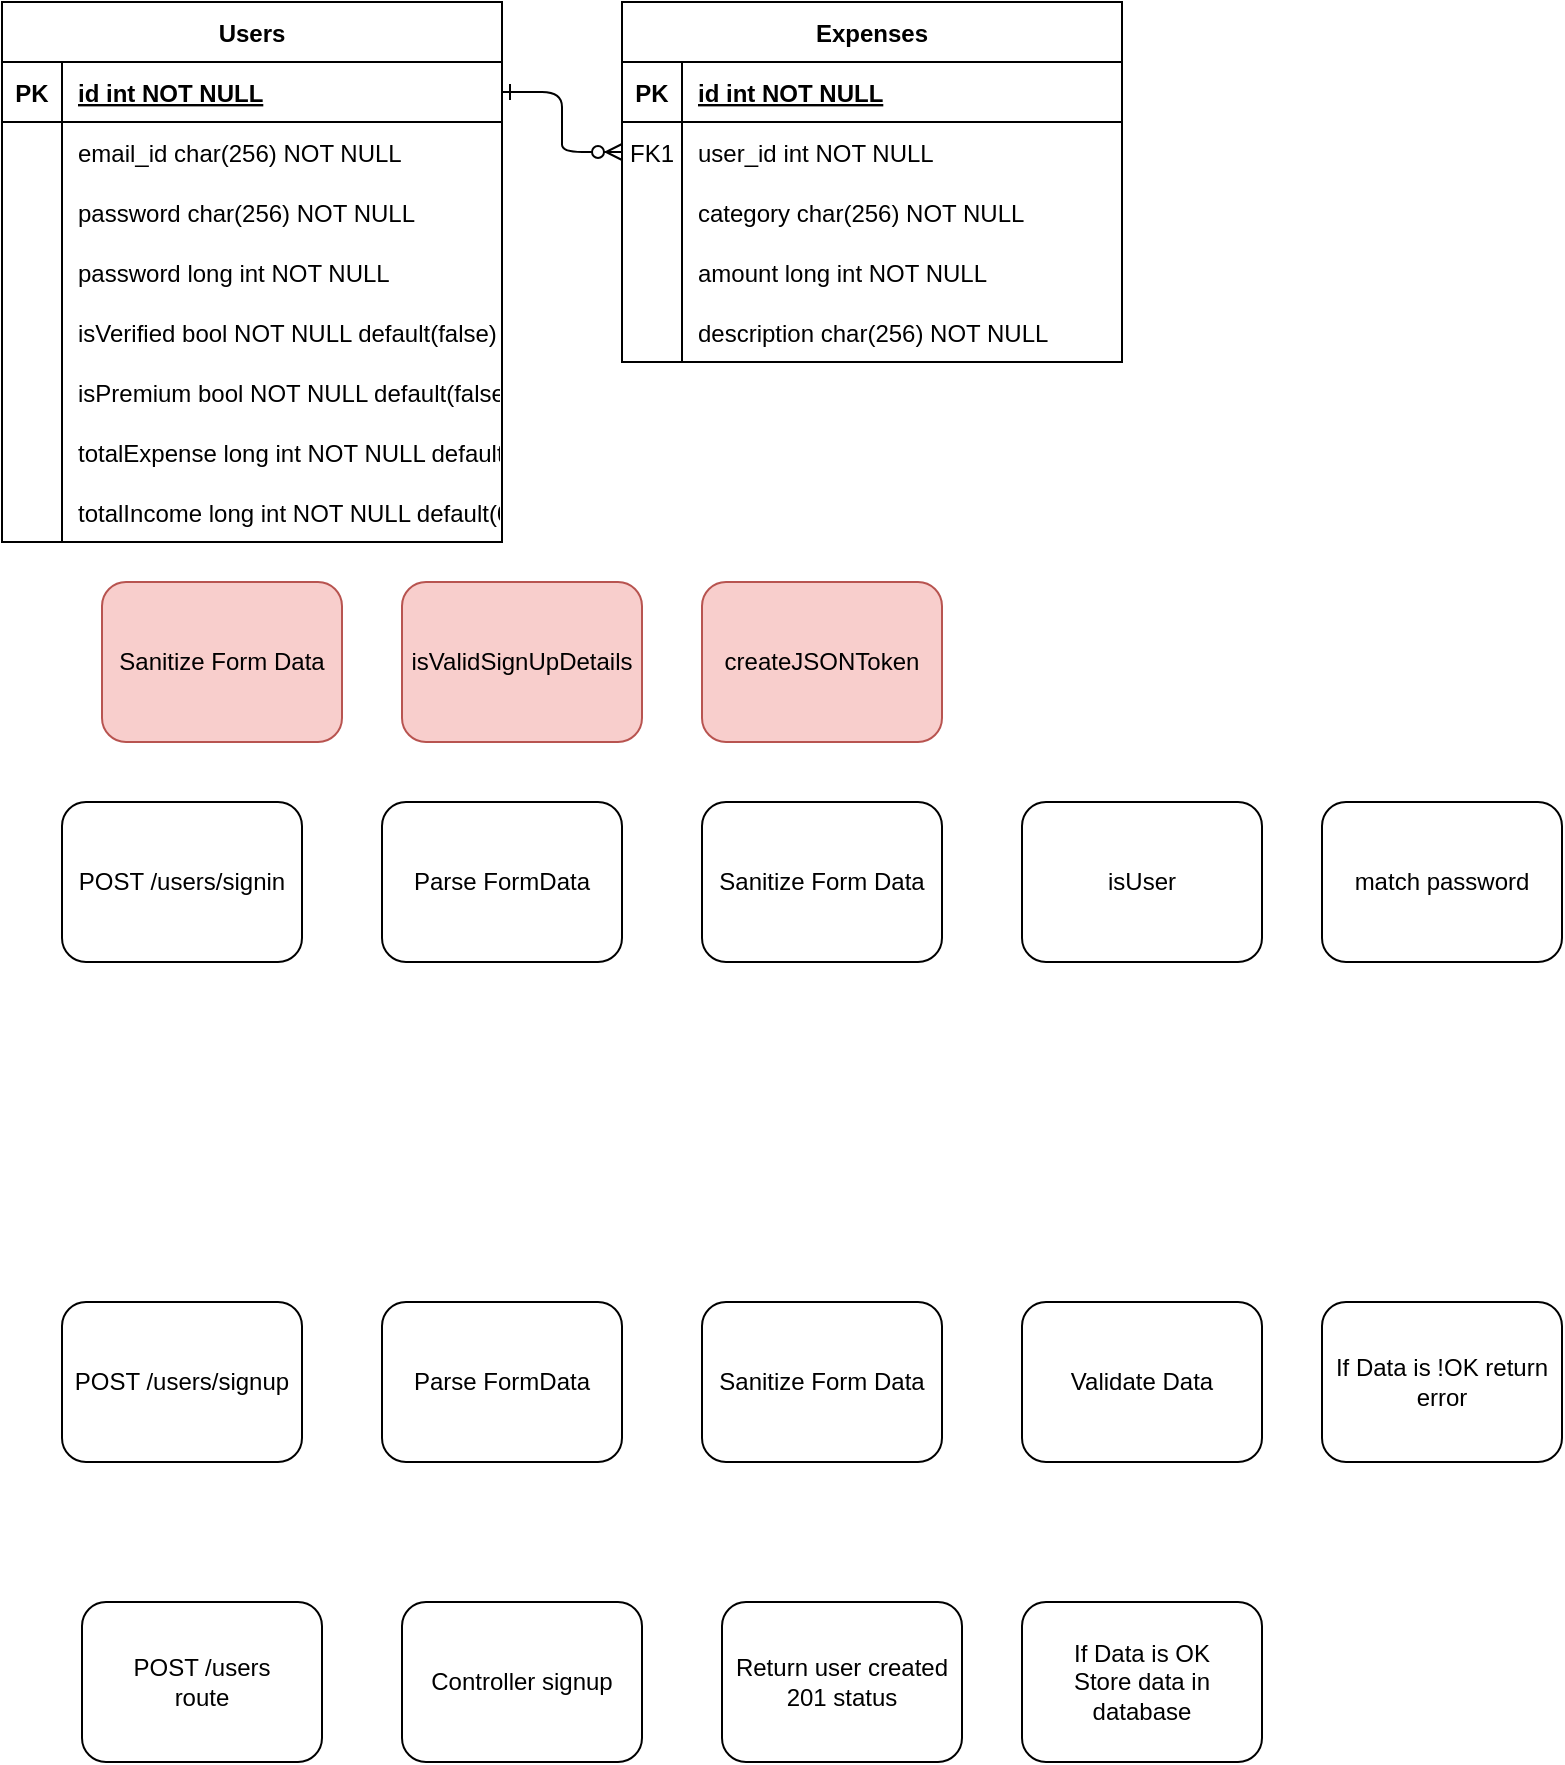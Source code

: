 <mxfile version="22.0.8" type="device">
  <diagram id="R2lEEEUBdFMjLlhIrx00" name="Page-1">
    <mxGraphModel dx="880" dy="478" grid="1" gridSize="10" guides="1" tooltips="1" connect="1" arrows="1" fold="1" page="1" pageScale="1" pageWidth="850" pageHeight="1100" math="0" shadow="0" extFonts="Permanent Marker^https://fonts.googleapis.com/css?family=Permanent+Marker">
      <root>
        <mxCell id="0" />
        <mxCell id="1" parent="0" />
        <mxCell id="C-vyLk0tnHw3VtMMgP7b-1" value="" style="edgeStyle=entityRelationEdgeStyle;endArrow=ERzeroToMany;startArrow=ERone;endFill=1;startFill=0;" parent="1" source="C-vyLk0tnHw3VtMMgP7b-24" target="C-vyLk0tnHw3VtMMgP7b-6" edge="1">
          <mxGeometry width="100" height="100" relative="1" as="geometry">
            <mxPoint x="340" y="720" as="sourcePoint" />
            <mxPoint x="440" y="620" as="targetPoint" />
          </mxGeometry>
        </mxCell>
        <mxCell id="C-vyLk0tnHw3VtMMgP7b-2" value="Expenses" style="shape=table;startSize=30;container=1;collapsible=1;childLayout=tableLayout;fixedRows=1;rowLines=0;fontStyle=1;align=center;resizeLast=1;" parent="1" vertex="1">
          <mxGeometry x="360" y="120" width="250" height="180" as="geometry" />
        </mxCell>
        <mxCell id="C-vyLk0tnHw3VtMMgP7b-3" value="" style="shape=partialRectangle;collapsible=0;dropTarget=0;pointerEvents=0;fillColor=none;points=[[0,0.5],[1,0.5]];portConstraint=eastwest;top=0;left=0;right=0;bottom=1;" parent="C-vyLk0tnHw3VtMMgP7b-2" vertex="1">
          <mxGeometry y="30" width="250" height="30" as="geometry" />
        </mxCell>
        <mxCell id="C-vyLk0tnHw3VtMMgP7b-4" value="PK" style="shape=partialRectangle;overflow=hidden;connectable=0;fillColor=none;top=0;left=0;bottom=0;right=0;fontStyle=1;" parent="C-vyLk0tnHw3VtMMgP7b-3" vertex="1">
          <mxGeometry width="30" height="30" as="geometry">
            <mxRectangle width="30" height="30" as="alternateBounds" />
          </mxGeometry>
        </mxCell>
        <mxCell id="C-vyLk0tnHw3VtMMgP7b-5" value="id int NOT NULL " style="shape=partialRectangle;overflow=hidden;connectable=0;fillColor=none;top=0;left=0;bottom=0;right=0;align=left;spacingLeft=6;fontStyle=5;" parent="C-vyLk0tnHw3VtMMgP7b-3" vertex="1">
          <mxGeometry x="30" width="220" height="30" as="geometry">
            <mxRectangle width="220" height="30" as="alternateBounds" />
          </mxGeometry>
        </mxCell>
        <mxCell id="C-vyLk0tnHw3VtMMgP7b-6" value="" style="shape=partialRectangle;collapsible=0;dropTarget=0;pointerEvents=0;fillColor=none;points=[[0,0.5],[1,0.5]];portConstraint=eastwest;top=0;left=0;right=0;bottom=0;" parent="C-vyLk0tnHw3VtMMgP7b-2" vertex="1">
          <mxGeometry y="60" width="250" height="30" as="geometry" />
        </mxCell>
        <mxCell id="C-vyLk0tnHw3VtMMgP7b-7" value="FK1" style="shape=partialRectangle;overflow=hidden;connectable=0;fillColor=none;top=0;left=0;bottom=0;right=0;" parent="C-vyLk0tnHw3VtMMgP7b-6" vertex="1">
          <mxGeometry width="30" height="30" as="geometry">
            <mxRectangle width="30" height="30" as="alternateBounds" />
          </mxGeometry>
        </mxCell>
        <mxCell id="C-vyLk0tnHw3VtMMgP7b-8" value="user_id int NOT NULL" style="shape=partialRectangle;overflow=hidden;connectable=0;fillColor=none;top=0;left=0;bottom=0;right=0;align=left;spacingLeft=6;" parent="C-vyLk0tnHw3VtMMgP7b-6" vertex="1">
          <mxGeometry x="30" width="220" height="30" as="geometry">
            <mxRectangle width="220" height="30" as="alternateBounds" />
          </mxGeometry>
        </mxCell>
        <mxCell id="C-vyLk0tnHw3VtMMgP7b-9" value="" style="shape=partialRectangle;collapsible=0;dropTarget=0;pointerEvents=0;fillColor=none;points=[[0,0.5],[1,0.5]];portConstraint=eastwest;top=0;left=0;right=0;bottom=0;" parent="C-vyLk0tnHw3VtMMgP7b-2" vertex="1">
          <mxGeometry y="90" width="250" height="30" as="geometry" />
        </mxCell>
        <mxCell id="C-vyLk0tnHw3VtMMgP7b-10" value="" style="shape=partialRectangle;overflow=hidden;connectable=0;fillColor=none;top=0;left=0;bottom=0;right=0;" parent="C-vyLk0tnHw3VtMMgP7b-9" vertex="1">
          <mxGeometry width="30" height="30" as="geometry">
            <mxRectangle width="30" height="30" as="alternateBounds" />
          </mxGeometry>
        </mxCell>
        <mxCell id="C-vyLk0tnHw3VtMMgP7b-11" value="category char(256) NOT NULL" style="shape=partialRectangle;overflow=hidden;connectable=0;fillColor=none;top=0;left=0;bottom=0;right=0;align=left;spacingLeft=6;" parent="C-vyLk0tnHw3VtMMgP7b-9" vertex="1">
          <mxGeometry x="30" width="220" height="30" as="geometry">
            <mxRectangle width="220" height="30" as="alternateBounds" />
          </mxGeometry>
        </mxCell>
        <mxCell id="gnkWDJHNAUFsgTuum1Hc-13" value="" style="shape=partialRectangle;collapsible=0;dropTarget=0;pointerEvents=0;fillColor=none;points=[[0,0.5],[1,0.5]];portConstraint=eastwest;top=0;left=0;right=0;bottom=0;" parent="C-vyLk0tnHw3VtMMgP7b-2" vertex="1">
          <mxGeometry y="120" width="250" height="30" as="geometry" />
        </mxCell>
        <mxCell id="gnkWDJHNAUFsgTuum1Hc-14" value="" style="shape=partialRectangle;overflow=hidden;connectable=0;fillColor=none;top=0;left=0;bottom=0;right=0;" parent="gnkWDJHNAUFsgTuum1Hc-13" vertex="1">
          <mxGeometry width="30" height="30" as="geometry">
            <mxRectangle width="30" height="30" as="alternateBounds" />
          </mxGeometry>
        </mxCell>
        <mxCell id="gnkWDJHNAUFsgTuum1Hc-15" value="amount long int NOT NULL" style="shape=partialRectangle;overflow=hidden;connectable=0;fillColor=none;top=0;left=0;bottom=0;right=0;align=left;spacingLeft=6;" parent="gnkWDJHNAUFsgTuum1Hc-13" vertex="1">
          <mxGeometry x="30" width="220" height="30" as="geometry">
            <mxRectangle width="220" height="30" as="alternateBounds" />
          </mxGeometry>
        </mxCell>
        <mxCell id="gnkWDJHNAUFsgTuum1Hc-16" value="" style="shape=partialRectangle;collapsible=0;dropTarget=0;pointerEvents=0;fillColor=none;points=[[0,0.5],[1,0.5]];portConstraint=eastwest;top=0;left=0;right=0;bottom=0;" parent="C-vyLk0tnHw3VtMMgP7b-2" vertex="1">
          <mxGeometry y="150" width="250" height="30" as="geometry" />
        </mxCell>
        <mxCell id="gnkWDJHNAUFsgTuum1Hc-17" value="" style="shape=partialRectangle;overflow=hidden;connectable=0;fillColor=none;top=0;left=0;bottom=0;right=0;" parent="gnkWDJHNAUFsgTuum1Hc-16" vertex="1">
          <mxGeometry width="30" height="30" as="geometry">
            <mxRectangle width="30" height="30" as="alternateBounds" />
          </mxGeometry>
        </mxCell>
        <mxCell id="gnkWDJHNAUFsgTuum1Hc-18" value="description char(256) NOT NULL" style="shape=partialRectangle;overflow=hidden;connectable=0;fillColor=none;top=0;left=0;bottom=0;right=0;align=left;spacingLeft=6;" parent="gnkWDJHNAUFsgTuum1Hc-16" vertex="1">
          <mxGeometry x="30" width="220" height="30" as="geometry">
            <mxRectangle width="220" height="30" as="alternateBounds" />
          </mxGeometry>
        </mxCell>
        <mxCell id="C-vyLk0tnHw3VtMMgP7b-23" value="Users" style="shape=table;startSize=30;container=1;collapsible=1;childLayout=tableLayout;fixedRows=1;rowLines=0;fontStyle=1;align=center;resizeLast=1;" parent="1" vertex="1">
          <mxGeometry x="50" y="120" width="250" height="270" as="geometry" />
        </mxCell>
        <mxCell id="C-vyLk0tnHw3VtMMgP7b-24" value="" style="shape=partialRectangle;collapsible=0;dropTarget=0;pointerEvents=0;fillColor=none;points=[[0,0.5],[1,0.5]];portConstraint=eastwest;top=0;left=0;right=0;bottom=1;" parent="C-vyLk0tnHw3VtMMgP7b-23" vertex="1">
          <mxGeometry y="30" width="250" height="30" as="geometry" />
        </mxCell>
        <mxCell id="C-vyLk0tnHw3VtMMgP7b-25" value="PK" style="shape=partialRectangle;overflow=hidden;connectable=0;fillColor=none;top=0;left=0;bottom=0;right=0;fontStyle=1;" parent="C-vyLk0tnHw3VtMMgP7b-24" vertex="1">
          <mxGeometry width="30" height="30" as="geometry">
            <mxRectangle width="30" height="30" as="alternateBounds" />
          </mxGeometry>
        </mxCell>
        <mxCell id="C-vyLk0tnHw3VtMMgP7b-26" value="id int NOT NULL " style="shape=partialRectangle;overflow=hidden;connectable=0;fillColor=none;top=0;left=0;bottom=0;right=0;align=left;spacingLeft=6;fontStyle=5;" parent="C-vyLk0tnHw3VtMMgP7b-24" vertex="1">
          <mxGeometry x="30" width="220" height="30" as="geometry">
            <mxRectangle width="220" height="30" as="alternateBounds" />
          </mxGeometry>
        </mxCell>
        <mxCell id="C-vyLk0tnHw3VtMMgP7b-27" value="" style="shape=partialRectangle;collapsible=0;dropTarget=0;pointerEvents=0;fillColor=none;points=[[0,0.5],[1,0.5]];portConstraint=eastwest;top=0;left=0;right=0;bottom=0;" parent="C-vyLk0tnHw3VtMMgP7b-23" vertex="1">
          <mxGeometry y="60" width="250" height="30" as="geometry" />
        </mxCell>
        <mxCell id="C-vyLk0tnHw3VtMMgP7b-28" value="" style="shape=partialRectangle;overflow=hidden;connectable=0;fillColor=none;top=0;left=0;bottom=0;right=0;" parent="C-vyLk0tnHw3VtMMgP7b-27" vertex="1">
          <mxGeometry width="30" height="30" as="geometry">
            <mxRectangle width="30" height="30" as="alternateBounds" />
          </mxGeometry>
        </mxCell>
        <mxCell id="C-vyLk0tnHw3VtMMgP7b-29" value="email_id char(256) NOT NULL" style="shape=partialRectangle;overflow=hidden;connectable=0;fillColor=none;top=0;left=0;bottom=0;right=0;align=left;spacingLeft=6;" parent="C-vyLk0tnHw3VtMMgP7b-27" vertex="1">
          <mxGeometry x="30" width="220" height="30" as="geometry">
            <mxRectangle width="220" height="30" as="alternateBounds" />
          </mxGeometry>
        </mxCell>
        <mxCell id="gnkWDJHNAUFsgTuum1Hc-1" value="" style="shape=partialRectangle;collapsible=0;dropTarget=0;pointerEvents=0;fillColor=none;points=[[0,0.5],[1,0.5]];portConstraint=eastwest;top=0;left=0;right=0;bottom=0;" parent="C-vyLk0tnHw3VtMMgP7b-23" vertex="1">
          <mxGeometry y="90" width="250" height="30" as="geometry" />
        </mxCell>
        <mxCell id="gnkWDJHNAUFsgTuum1Hc-2" value="" style="shape=partialRectangle;overflow=hidden;connectable=0;fillColor=none;top=0;left=0;bottom=0;right=0;" parent="gnkWDJHNAUFsgTuum1Hc-1" vertex="1">
          <mxGeometry width="30" height="30" as="geometry">
            <mxRectangle width="30" height="30" as="alternateBounds" />
          </mxGeometry>
        </mxCell>
        <mxCell id="gnkWDJHNAUFsgTuum1Hc-3" value="password char(256) NOT NULL" style="shape=partialRectangle;overflow=hidden;connectable=0;fillColor=none;top=0;left=0;bottom=0;right=0;align=left;spacingLeft=6;" parent="gnkWDJHNAUFsgTuum1Hc-1" vertex="1">
          <mxGeometry x="30" width="220" height="30" as="geometry">
            <mxRectangle width="220" height="30" as="alternateBounds" />
          </mxGeometry>
        </mxCell>
        <mxCell id="gnkWDJHNAUFsgTuum1Hc-4" value="" style="shape=partialRectangle;collapsible=0;dropTarget=0;pointerEvents=0;fillColor=none;points=[[0,0.5],[1,0.5]];portConstraint=eastwest;top=0;left=0;right=0;bottom=0;" parent="C-vyLk0tnHw3VtMMgP7b-23" vertex="1">
          <mxGeometry y="120" width="250" height="30" as="geometry" />
        </mxCell>
        <mxCell id="gnkWDJHNAUFsgTuum1Hc-5" value="" style="shape=partialRectangle;overflow=hidden;connectable=0;fillColor=none;top=0;left=0;bottom=0;right=0;" parent="gnkWDJHNAUFsgTuum1Hc-4" vertex="1">
          <mxGeometry width="30" height="30" as="geometry">
            <mxRectangle width="30" height="30" as="alternateBounds" />
          </mxGeometry>
        </mxCell>
        <mxCell id="gnkWDJHNAUFsgTuum1Hc-6" value="password long int NOT NULL" style="shape=partialRectangle;overflow=hidden;connectable=0;fillColor=none;top=0;left=0;bottom=0;right=0;align=left;spacingLeft=6;" parent="gnkWDJHNAUFsgTuum1Hc-4" vertex="1">
          <mxGeometry x="30" width="220" height="30" as="geometry">
            <mxRectangle width="220" height="30" as="alternateBounds" />
          </mxGeometry>
        </mxCell>
        <mxCell id="gnkWDJHNAUFsgTuum1Hc-7" value="" style="shape=partialRectangle;collapsible=0;dropTarget=0;pointerEvents=0;fillColor=none;points=[[0,0.5],[1,0.5]];portConstraint=eastwest;top=0;left=0;right=0;bottom=0;" parent="C-vyLk0tnHw3VtMMgP7b-23" vertex="1">
          <mxGeometry y="150" width="250" height="30" as="geometry" />
        </mxCell>
        <mxCell id="gnkWDJHNAUFsgTuum1Hc-8" value="" style="shape=partialRectangle;overflow=hidden;connectable=0;fillColor=none;top=0;left=0;bottom=0;right=0;" parent="gnkWDJHNAUFsgTuum1Hc-7" vertex="1">
          <mxGeometry width="30" height="30" as="geometry">
            <mxRectangle width="30" height="30" as="alternateBounds" />
          </mxGeometry>
        </mxCell>
        <mxCell id="gnkWDJHNAUFsgTuum1Hc-9" value="isVerified bool NOT NULL default(false)" style="shape=partialRectangle;overflow=hidden;connectable=0;fillColor=none;top=0;left=0;bottom=0;right=0;align=left;spacingLeft=6;" parent="gnkWDJHNAUFsgTuum1Hc-7" vertex="1">
          <mxGeometry x="30" width="220" height="30" as="geometry">
            <mxRectangle width="220" height="30" as="alternateBounds" />
          </mxGeometry>
        </mxCell>
        <mxCell id="gnkWDJHNAUFsgTuum1Hc-10" value="" style="shape=partialRectangle;collapsible=0;dropTarget=0;pointerEvents=0;fillColor=none;points=[[0,0.5],[1,0.5]];portConstraint=eastwest;top=0;left=0;right=0;bottom=0;" parent="C-vyLk0tnHw3VtMMgP7b-23" vertex="1">
          <mxGeometry y="180" width="250" height="30" as="geometry" />
        </mxCell>
        <mxCell id="gnkWDJHNAUFsgTuum1Hc-11" value="" style="shape=partialRectangle;overflow=hidden;connectable=0;fillColor=none;top=0;left=0;bottom=0;right=0;" parent="gnkWDJHNAUFsgTuum1Hc-10" vertex="1">
          <mxGeometry width="30" height="30" as="geometry">
            <mxRectangle width="30" height="30" as="alternateBounds" />
          </mxGeometry>
        </mxCell>
        <mxCell id="gnkWDJHNAUFsgTuum1Hc-12" value="isPremium bool NOT NULL default(false)" style="shape=partialRectangle;overflow=hidden;connectable=0;fillColor=none;top=0;left=0;bottom=0;right=0;align=left;spacingLeft=6;" parent="gnkWDJHNAUFsgTuum1Hc-10" vertex="1">
          <mxGeometry x="30" width="220" height="30" as="geometry">
            <mxRectangle width="220" height="30" as="alternateBounds" />
          </mxGeometry>
        </mxCell>
        <mxCell id="gnkWDJHNAUFsgTuum1Hc-25" value="" style="shape=partialRectangle;collapsible=0;dropTarget=0;pointerEvents=0;fillColor=none;points=[[0,0.5],[1,0.5]];portConstraint=eastwest;top=0;left=0;right=0;bottom=0;" parent="C-vyLk0tnHw3VtMMgP7b-23" vertex="1">
          <mxGeometry y="210" width="250" height="30" as="geometry" />
        </mxCell>
        <mxCell id="gnkWDJHNAUFsgTuum1Hc-26" value="" style="shape=partialRectangle;overflow=hidden;connectable=0;fillColor=none;top=0;left=0;bottom=0;right=0;" parent="gnkWDJHNAUFsgTuum1Hc-25" vertex="1">
          <mxGeometry width="30" height="30" as="geometry">
            <mxRectangle width="30" height="30" as="alternateBounds" />
          </mxGeometry>
        </mxCell>
        <mxCell id="gnkWDJHNAUFsgTuum1Hc-27" value="totalExpense long int NOT NULL default(0)" style="shape=partialRectangle;overflow=hidden;connectable=0;fillColor=none;top=0;left=0;bottom=0;right=0;align=left;spacingLeft=6;" parent="gnkWDJHNAUFsgTuum1Hc-25" vertex="1">
          <mxGeometry x="30" width="220" height="30" as="geometry">
            <mxRectangle width="220" height="30" as="alternateBounds" />
          </mxGeometry>
        </mxCell>
        <mxCell id="gnkWDJHNAUFsgTuum1Hc-28" value="" style="shape=partialRectangle;collapsible=0;dropTarget=0;pointerEvents=0;fillColor=none;points=[[0,0.5],[1,0.5]];portConstraint=eastwest;top=0;left=0;right=0;bottom=0;" parent="C-vyLk0tnHw3VtMMgP7b-23" vertex="1">
          <mxGeometry y="240" width="250" height="30" as="geometry" />
        </mxCell>
        <mxCell id="gnkWDJHNAUFsgTuum1Hc-29" value="" style="shape=partialRectangle;overflow=hidden;connectable=0;fillColor=none;top=0;left=0;bottom=0;right=0;" parent="gnkWDJHNAUFsgTuum1Hc-28" vertex="1">
          <mxGeometry width="30" height="30" as="geometry">
            <mxRectangle width="30" height="30" as="alternateBounds" />
          </mxGeometry>
        </mxCell>
        <mxCell id="gnkWDJHNAUFsgTuum1Hc-30" value="totalIncome long int NOT NULL default(0)" style="shape=partialRectangle;overflow=hidden;connectable=0;fillColor=none;top=0;left=0;bottom=0;right=0;align=left;spacingLeft=6;" parent="gnkWDJHNAUFsgTuum1Hc-28" vertex="1">
          <mxGeometry x="30" width="220" height="30" as="geometry">
            <mxRectangle width="220" height="30" as="alternateBounds" />
          </mxGeometry>
        </mxCell>
        <mxCell id="gnkWDJHNAUFsgTuum1Hc-36" value="POST /users/signup" style="rounded=1;whiteSpace=wrap;html=1;" parent="1" vertex="1">
          <mxGeometry x="80" y="770" width="120" height="80" as="geometry" />
        </mxCell>
        <mxCell id="gnkWDJHNAUFsgTuum1Hc-37" value="Parse FormData" style="rounded=1;whiteSpace=wrap;html=1;" parent="1" vertex="1">
          <mxGeometry x="240" y="770" width="120" height="80" as="geometry" />
        </mxCell>
        <mxCell id="gnkWDJHNAUFsgTuum1Hc-38" value="Sanitize Form Data" style="rounded=1;whiteSpace=wrap;html=1;" parent="1" vertex="1">
          <mxGeometry x="400" y="770" width="120" height="80" as="geometry" />
        </mxCell>
        <mxCell id="gnkWDJHNAUFsgTuum1Hc-39" value="Validate Data" style="rounded=1;whiteSpace=wrap;html=1;" parent="1" vertex="1">
          <mxGeometry x="560" y="770" width="120" height="80" as="geometry" />
        </mxCell>
        <mxCell id="gnkWDJHNAUFsgTuum1Hc-40" value="If Data is OK&lt;br&gt;Store data in database" style="rounded=1;whiteSpace=wrap;html=1;" parent="1" vertex="1">
          <mxGeometry x="560" y="920" width="120" height="80" as="geometry" />
        </mxCell>
        <mxCell id="gnkWDJHNAUFsgTuum1Hc-41" value="If Data is !OK return error" style="rounded=1;whiteSpace=wrap;html=1;" parent="1" vertex="1">
          <mxGeometry x="710" y="770" width="120" height="80" as="geometry" />
        </mxCell>
        <mxCell id="gnkWDJHNAUFsgTuum1Hc-42" value="Return user created 201 status" style="rounded=1;whiteSpace=wrap;html=1;" parent="1" vertex="1">
          <mxGeometry x="410" y="920" width="120" height="80" as="geometry" />
        </mxCell>
        <mxCell id="gnkWDJHNAUFsgTuum1Hc-43" value="POST /users&lt;br&gt;route" style="rounded=1;whiteSpace=wrap;html=1;" parent="1" vertex="1">
          <mxGeometry x="90" y="920" width="120" height="80" as="geometry" />
        </mxCell>
        <mxCell id="gnkWDJHNAUFsgTuum1Hc-44" value="Controller signup" style="rounded=1;whiteSpace=wrap;html=1;" parent="1" vertex="1">
          <mxGeometry x="250" y="920" width="120" height="80" as="geometry" />
        </mxCell>
        <mxCell id="gnkWDJHNAUFsgTuum1Hc-47" value="" style="group" parent="1" vertex="1" connectable="0">
          <mxGeometry x="100" y="410" width="270" height="80" as="geometry" />
        </mxCell>
        <mxCell id="gnkWDJHNAUFsgTuum1Hc-45" value="Sanitize Form Data" style="rounded=1;whiteSpace=wrap;html=1;fillColor=#f8cecc;strokeColor=#b85450;" parent="gnkWDJHNAUFsgTuum1Hc-47" vertex="1">
          <mxGeometry width="120" height="80" as="geometry" />
        </mxCell>
        <mxCell id="gnkWDJHNAUFsgTuum1Hc-46" value="isValidSignUpDetails" style="rounded=1;whiteSpace=wrap;html=1;fillColor=#f8cecc;strokeColor=#b85450;" parent="gnkWDJHNAUFsgTuum1Hc-47" vertex="1">
          <mxGeometry x="150" width="120" height="80" as="geometry" />
        </mxCell>
        <mxCell id="gnkWDJHNAUFsgTuum1Hc-48" value="POST /users/signin" style="rounded=1;whiteSpace=wrap;html=1;" parent="1" vertex="1">
          <mxGeometry x="80" y="520" width="120" height="80" as="geometry" />
        </mxCell>
        <mxCell id="gnkWDJHNAUFsgTuum1Hc-51" value="Parse FormData" style="rounded=1;whiteSpace=wrap;html=1;" parent="1" vertex="1">
          <mxGeometry x="240" y="520" width="120" height="80" as="geometry" />
        </mxCell>
        <mxCell id="gnkWDJHNAUFsgTuum1Hc-52" value="Sanitize Form Data" style="rounded=1;whiteSpace=wrap;html=1;" parent="1" vertex="1">
          <mxGeometry x="400" y="520" width="120" height="80" as="geometry" />
        </mxCell>
        <mxCell id="gnkWDJHNAUFsgTuum1Hc-53" value="isUser" style="rounded=1;whiteSpace=wrap;html=1;" parent="1" vertex="1">
          <mxGeometry x="560" y="520" width="120" height="80" as="geometry" />
        </mxCell>
        <mxCell id="gnkWDJHNAUFsgTuum1Hc-57" value="createJSONToken" style="rounded=1;whiteSpace=wrap;html=1;fillColor=#f8cecc;strokeColor=#b85450;" parent="1" vertex="1">
          <mxGeometry x="400" y="410" width="120" height="80" as="geometry" />
        </mxCell>
        <mxCell id="vbM0zJSST0s5E4vhIPBC-1" value="match password" style="rounded=1;whiteSpace=wrap;html=1;" vertex="1" parent="1">
          <mxGeometry x="710" y="520" width="120" height="80" as="geometry" />
        </mxCell>
      </root>
    </mxGraphModel>
  </diagram>
</mxfile>
